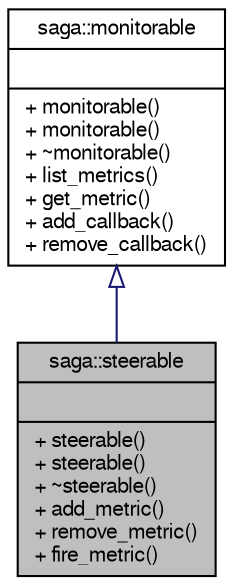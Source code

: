 digraph G
{
  bgcolor="transparent";
  edge [fontname="FreeSans",fontsize="10",labelfontname="FreeSans",labelfontsize="10"];
  node [fontname="FreeSans",fontsize="10",shape=record];
  Node1 [label="{saga::steerable\n||+ steerable()\l+ steerable()\l+ ~steerable()\l+ add_metric()\l+ remove_metric()\l+ fire_metric()\l}",height=0.2,width=0.4,color="black", fillcolor="grey75", style="filled" fontcolor="black"];
  Node2 -> Node1 [dir="back",color="midnightblue",fontsize="10",style="solid",arrowtail="onormal",fontname="FreeSans"];
  Node2 [label="{saga::monitorable\n||+ monitorable()\l+ monitorable()\l+ ~monitorable()\l+ list_metrics()\l+ get_metric()\l+ add_callback()\l+ remove_callback()\l}",height=0.2,width=0.4,color="black",URL="$classsaga_1_1monitorable.html",tooltip="The monitorable interface is implemented by those SAGA objects which can be monitored, i.e. which have one or more associated metrics."];
}
